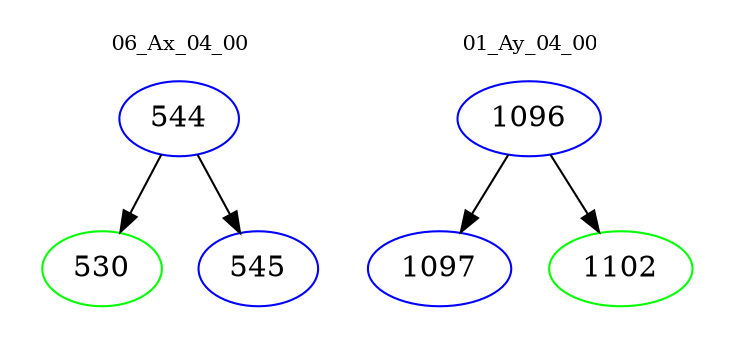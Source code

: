digraph{
subgraph cluster_0 {
color = white
label = "06_Ax_04_00";
fontsize=10;
T0_544 [label="544", color="blue"]
T0_544 -> T0_530 [color="black"]
T0_530 [label="530", color="green"]
T0_544 -> T0_545 [color="black"]
T0_545 [label="545", color="blue"]
}
subgraph cluster_1 {
color = white
label = "01_Ay_04_00";
fontsize=10;
T1_1096 [label="1096", color="blue"]
T1_1096 -> T1_1097 [color="black"]
T1_1097 [label="1097", color="blue"]
T1_1096 -> T1_1102 [color="black"]
T1_1102 [label="1102", color="green"]
}
}
